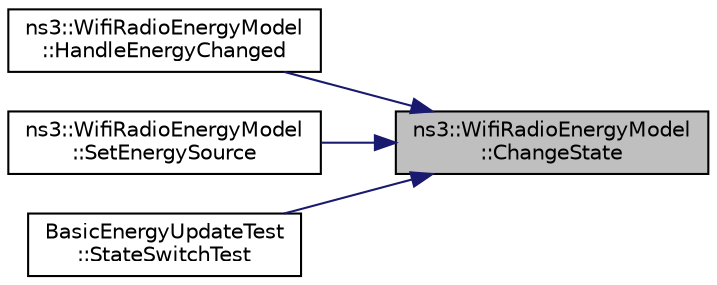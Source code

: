 digraph "ns3::WifiRadioEnergyModel::ChangeState"
{
 // LATEX_PDF_SIZE
  edge [fontname="Helvetica",fontsize="10",labelfontname="Helvetica",labelfontsize="10"];
  node [fontname="Helvetica",fontsize="10",shape=record];
  rankdir="RL";
  Node1 [label="ns3::WifiRadioEnergyModel\l::ChangeState",height=0.2,width=0.4,color="black", fillcolor="grey75", style="filled", fontcolor="black",tooltip="Changes state of the WifiRadioEnergyMode."];
  Node1 -> Node2 [dir="back",color="midnightblue",fontsize="10",style="solid",fontname="Helvetica"];
  Node2 [label="ns3::WifiRadioEnergyModel\l::HandleEnergyChanged",height=0.2,width=0.4,color="black", fillcolor="white", style="filled",URL="$classns3_1_1_wifi_radio_energy_model.html#a7133964abb308e00ea7cab3daea10f81",tooltip="Handles energy changed."];
  Node1 -> Node3 [dir="back",color="midnightblue",fontsize="10",style="solid",fontname="Helvetica"];
  Node3 [label="ns3::WifiRadioEnergyModel\l::SetEnergySource",height=0.2,width=0.4,color="black", fillcolor="white", style="filled",URL="$classns3_1_1_wifi_radio_energy_model.html#a2721fe6046ad3e76aec3080e1eb77880",tooltip="Sets pointer to EnergySouce installed on node."];
  Node1 -> Node4 [dir="back",color="midnightblue",fontsize="10",style="solid",fontname="Helvetica"];
  Node4 [label="BasicEnergyUpdateTest\l::StateSwitchTest",height=0.2,width=0.4,color="black", fillcolor="white", style="filled",URL="$class_basic_energy_update_test.html#ac28faac8cc32c522656387796dee83fc",tooltip=" "];
}
